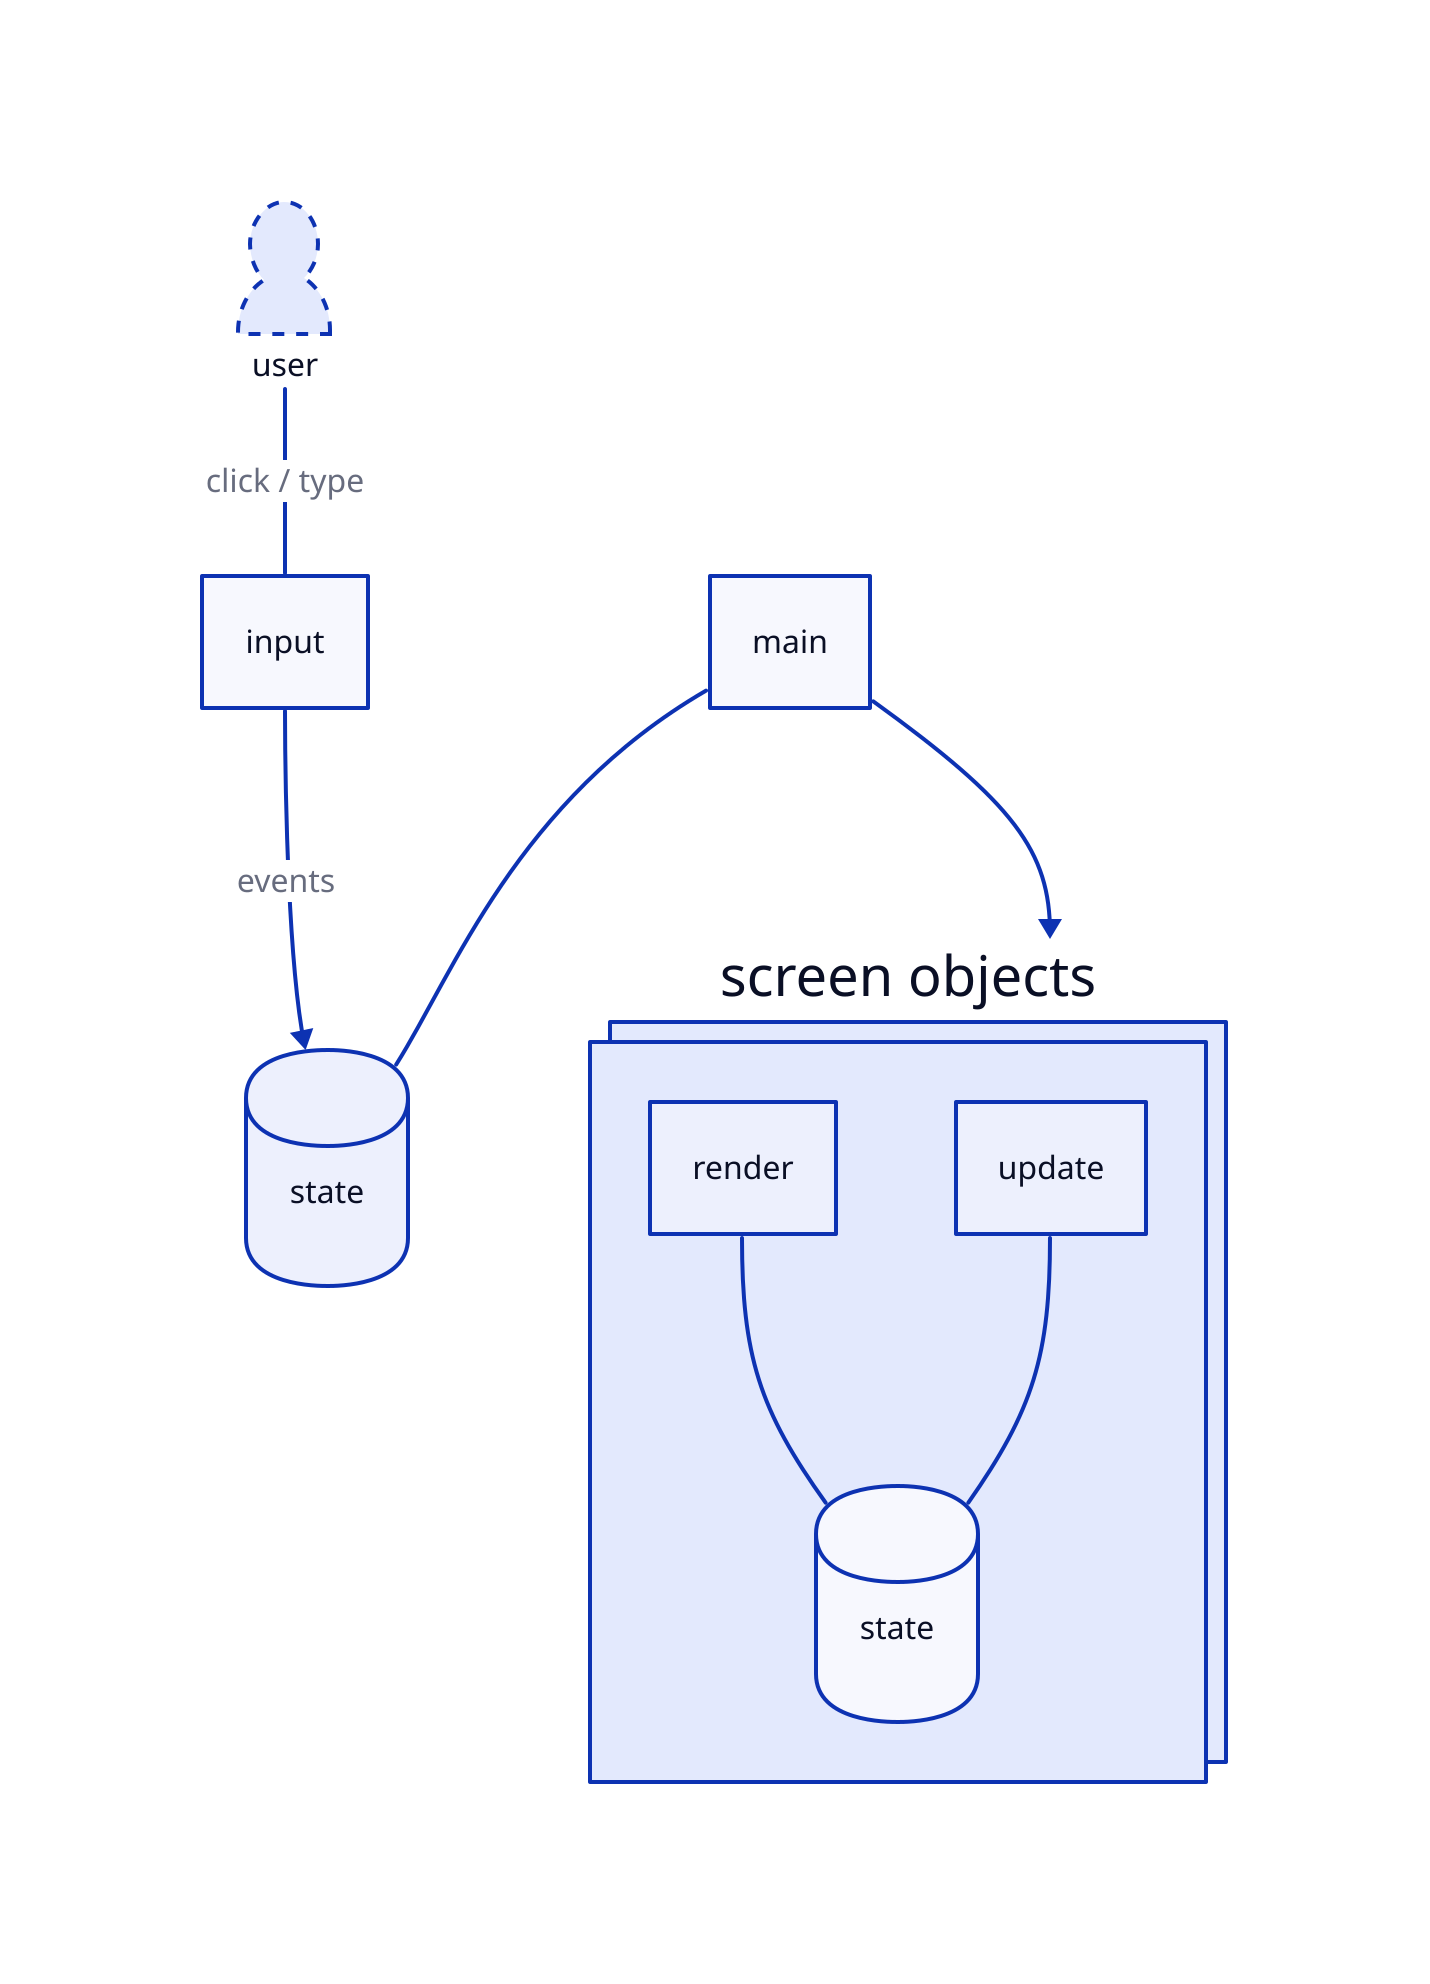 # generate png using:
# 
# d2 --layout=elk --sketch --theme=4 .\architecture_block_diagram.d2 .\architecture_block_diagram.png

m: main
s: state {
    shape: cylinder
}
i: input

o: screen objects {
    style.multiple: true 
    update
    render
    state {
        shape: cylinder
    }
    update -- state
    render -- state
}

user {
    shape: person
    style.stroke-dash: 3
}

m -- s
i -> s : events
m -> o
user -- i : click / type
